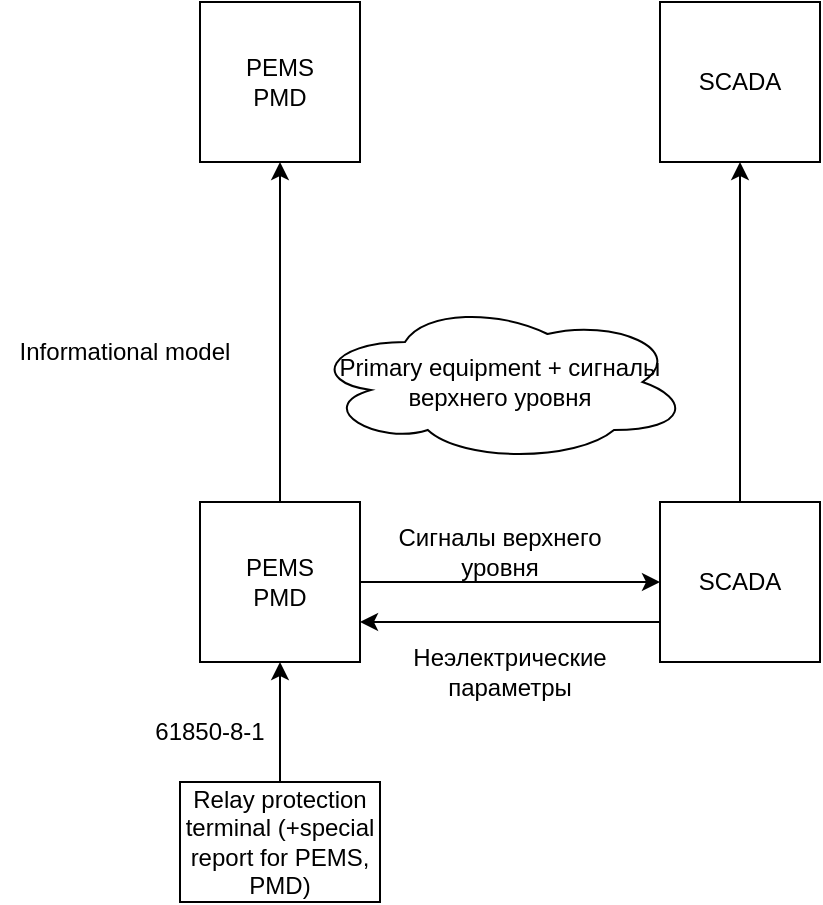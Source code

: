 <mxfile version="21.4.0" type="github">
  <diagram name="Page-1" id="hhnrzE7MoxYHYfj6DHKl">
    <mxGraphModel dx="830" dy="400" grid="1" gridSize="10" guides="1" tooltips="1" connect="1" arrows="1" fold="1" page="1" pageScale="1" pageWidth="850" pageHeight="1100" math="0" shadow="0">
      <root>
        <mxCell id="0" />
        <mxCell id="1" parent="0" />
        <mxCell id="ATrKAvhcQLNvLvAztBjA-5" style="edgeStyle=orthogonalEdgeStyle;rounded=0;orthogonalLoop=1;jettySize=auto;html=1;entryX=0;entryY=0.5;entryDx=0;entryDy=0;" edge="1" parent="1" source="ATrKAvhcQLNvLvAztBjA-1" target="ATrKAvhcQLNvLvAztBjA-2">
          <mxGeometry relative="1" as="geometry" />
        </mxCell>
        <mxCell id="ATrKAvhcQLNvLvAztBjA-14" style="edgeStyle=orthogonalEdgeStyle;rounded=0;orthogonalLoop=1;jettySize=auto;html=1;entryX=0.5;entryY=1;entryDx=0;entryDy=0;" edge="1" parent="1" source="ATrKAvhcQLNvLvAztBjA-1" target="ATrKAvhcQLNvLvAztBjA-15">
          <mxGeometry relative="1" as="geometry">
            <mxPoint x="220" y="180" as="targetPoint" />
          </mxGeometry>
        </mxCell>
        <mxCell id="ATrKAvhcQLNvLvAztBjA-1" value="PEMS&lt;br&gt;PMD" style="whiteSpace=wrap;html=1;aspect=fixed;" vertex="1" parent="1">
          <mxGeometry x="180" y="340" width="80" height="80" as="geometry" />
        </mxCell>
        <mxCell id="ATrKAvhcQLNvLvAztBjA-6" style="edgeStyle=orthogonalEdgeStyle;rounded=0;orthogonalLoop=1;jettySize=auto;html=1;entryX=1;entryY=0.75;entryDx=0;entryDy=0;" edge="1" parent="1" source="ATrKAvhcQLNvLvAztBjA-2" target="ATrKAvhcQLNvLvAztBjA-1">
          <mxGeometry relative="1" as="geometry">
            <Array as="points">
              <mxPoint x="370" y="400" />
              <mxPoint x="370" y="400" />
            </Array>
          </mxGeometry>
        </mxCell>
        <mxCell id="ATrKAvhcQLNvLvAztBjA-13" style="edgeStyle=orthogonalEdgeStyle;rounded=0;orthogonalLoop=1;jettySize=auto;html=1;entryX=0.5;entryY=1;entryDx=0;entryDy=0;" edge="1" parent="1" source="ATrKAvhcQLNvLvAztBjA-2" target="ATrKAvhcQLNvLvAztBjA-16">
          <mxGeometry relative="1" as="geometry">
            <mxPoint x="450" y="210" as="targetPoint" />
          </mxGeometry>
        </mxCell>
        <mxCell id="ATrKAvhcQLNvLvAztBjA-2" value="SCADA" style="whiteSpace=wrap;html=1;aspect=fixed;" vertex="1" parent="1">
          <mxGeometry x="410" y="340" width="80" height="80" as="geometry" />
        </mxCell>
        <mxCell id="ATrKAvhcQLNvLvAztBjA-7" style="edgeStyle=orthogonalEdgeStyle;rounded=0;orthogonalLoop=1;jettySize=auto;html=1;entryX=0.5;entryY=1;entryDx=0;entryDy=0;" edge="1" parent="1" source="ATrKAvhcQLNvLvAztBjA-4" target="ATrKAvhcQLNvLvAztBjA-1">
          <mxGeometry relative="1" as="geometry" />
        </mxCell>
        <mxCell id="ATrKAvhcQLNvLvAztBjA-4" value="Relay protection terminal (+special report for PEMS, PMD)" style="rounded=0;whiteSpace=wrap;html=1;" vertex="1" parent="1">
          <mxGeometry x="170" y="480" width="100" height="60" as="geometry" />
        </mxCell>
        <mxCell id="ATrKAvhcQLNvLvAztBjA-8" value="Primary equipment + сигналы верхнего уровня" style="ellipse;shape=cloud;whiteSpace=wrap;html=1;" vertex="1" parent="1">
          <mxGeometry x="235" y="240" width="190" height="80" as="geometry" />
        </mxCell>
        <mxCell id="ATrKAvhcQLNvLvAztBjA-9" value="Сигналы верхнего уровня" style="text;html=1;strokeColor=none;fillColor=none;align=center;verticalAlign=middle;whiteSpace=wrap;rounded=0;" vertex="1" parent="1">
          <mxGeometry x="265" y="350" width="130" height="30" as="geometry" />
        </mxCell>
        <mxCell id="ATrKAvhcQLNvLvAztBjA-10" value="Неэлектрические параметры" style="text;html=1;strokeColor=none;fillColor=none;align=center;verticalAlign=middle;whiteSpace=wrap;rounded=0;" vertex="1" parent="1">
          <mxGeometry x="270" y="410" width="130" height="30" as="geometry" />
        </mxCell>
        <mxCell id="ATrKAvhcQLNvLvAztBjA-11" value="61850-8-1" style="text;html=1;strokeColor=none;fillColor=none;align=center;verticalAlign=middle;whiteSpace=wrap;rounded=0;" vertex="1" parent="1">
          <mxGeometry x="150" y="440" width="70" height="30" as="geometry" />
        </mxCell>
        <mxCell id="ATrKAvhcQLNvLvAztBjA-12" value="Informational model" style="text;html=1;strokeColor=none;fillColor=none;align=center;verticalAlign=middle;whiteSpace=wrap;rounded=0;" vertex="1" parent="1">
          <mxGeometry x="80" y="250" width="125" height="30" as="geometry" />
        </mxCell>
        <mxCell id="ATrKAvhcQLNvLvAztBjA-15" value="PEMS&lt;br&gt;PMD" style="whiteSpace=wrap;html=1;aspect=fixed;" vertex="1" parent="1">
          <mxGeometry x="180" y="90" width="80" height="80" as="geometry" />
        </mxCell>
        <mxCell id="ATrKAvhcQLNvLvAztBjA-16" value="SCADA" style="whiteSpace=wrap;html=1;aspect=fixed;" vertex="1" parent="1">
          <mxGeometry x="410" y="90" width="80" height="80" as="geometry" />
        </mxCell>
      </root>
    </mxGraphModel>
  </diagram>
</mxfile>
